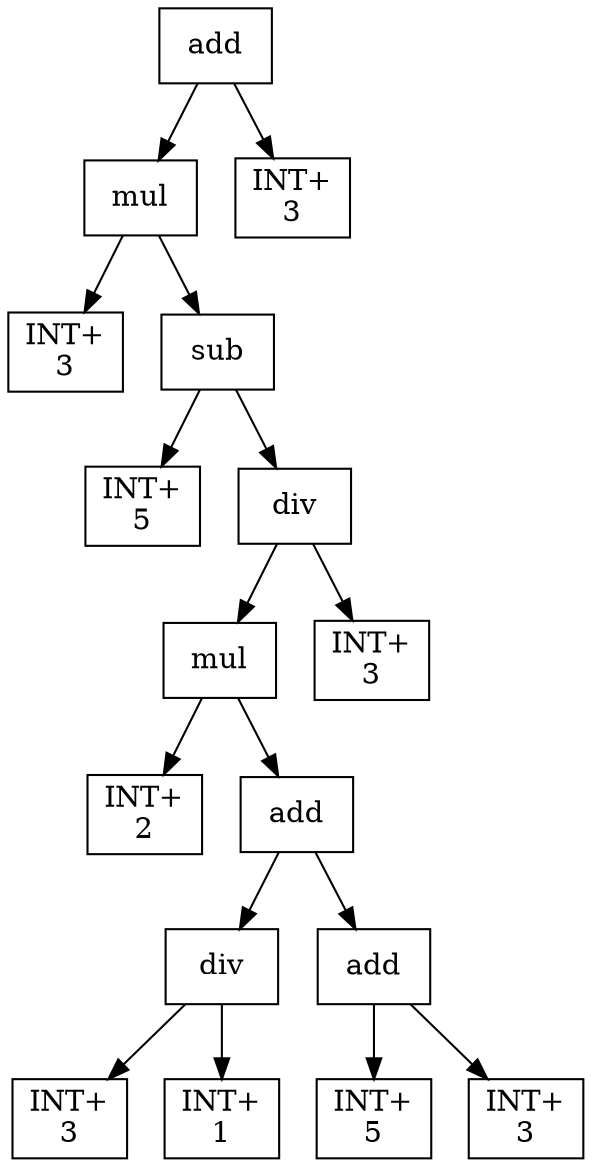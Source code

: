 digraph expr {
  node [shape=box];
  n1 [label="add"];
  n2 [label="mul"];
  n3 [label="INT+\n3"];
  n4 [label="sub"];
  n5 [label="INT+\n5"];
  n6 [label="div"];
  n7 [label="mul"];
  n8 [label="INT+\n2"];
  n9 [label="add"];
  n10 [label="div"];
  n11 [label="INT+\n3"];
  n12 [label="INT+\n1"];
  n10 -> n11;
  n10 -> n12;
  n13 [label="add"];
  n14 [label="INT+\n5"];
  n15 [label="INT+\n3"];
  n13 -> n14;
  n13 -> n15;
  n9 -> n10;
  n9 -> n13;
  n7 -> n8;
  n7 -> n9;
  n16 [label="INT+\n3"];
  n6 -> n7;
  n6 -> n16;
  n4 -> n5;
  n4 -> n6;
  n2 -> n3;
  n2 -> n4;
  n17 [label="INT+\n3"];
  n1 -> n2;
  n1 -> n17;
}